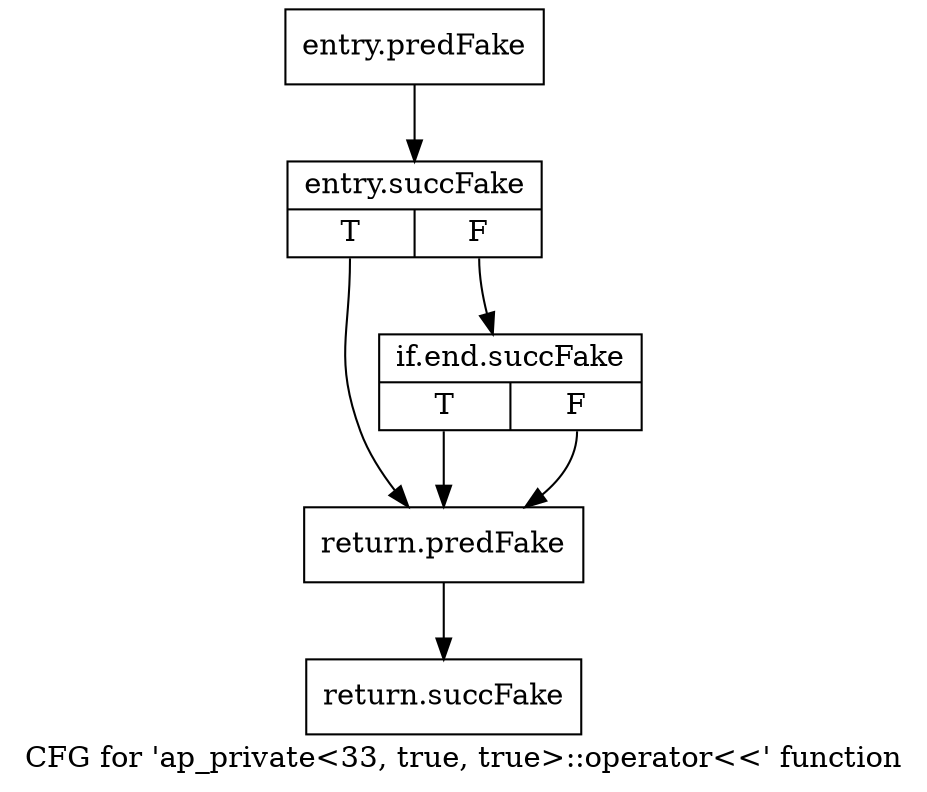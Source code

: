 digraph "CFG for 'ap_private\<33, true, true\>::operator\<\<' function" {
	label="CFG for 'ap_private\<33, true, true\>::operator\<\<' function";

	Node0x5a00c20 [shape=record,filename="",linenumber="",label="{entry.predFake}"];
	Node0x5a00c20 -> Node0x5add370[ callList="" memoryops="" filename="/home/omerfaruk/tools/Xilinx/Vitis_HLS/2023.2/include/etc/ap_private.h" execusionnum="0"];
	Node0x5add370 [shape=record,filename="/home/omerfaruk/tools/Xilinx/Vitis_HLS/2023.2/include/etc/ap_private.h",linenumber="2622",label="{entry.succFake|{<s0>T|<s1>F}}"];
	Node0x5add370:s0 -> Node0x5a02f80[ callList="" memoryops="" filename="/home/omerfaruk/tools/Xilinx/Vitis_HLS/2023.2/include/etc/ap_private.h" execusionnum="0"];
	Node0x5add370:s1 -> Node0x5add830[ callList="" memoryops="" filename="/home/omerfaruk/tools/Xilinx/Vitis_HLS/2023.2/include/etc/ap_private.h" execusionnum="0"];
	Node0x5add830 [shape=record,filename="/home/omerfaruk/tools/Xilinx/Vitis_HLS/2023.2/include/etc/ap_private.h",linenumber="2622",label="{if.end.succFake|{<s0>T|<s1>F}}"];
	Node0x5add830:s0 -> Node0x5a02f80[ callList="" memoryops="" filename="/home/omerfaruk/tools/Xilinx/Vitis_HLS/2023.2/include/etc/ap_private.h" execusionnum="0"];
	Node0x5add830:s1 -> Node0x5a02f80[ callList="" memoryops="" filename="/home/omerfaruk/tools/Xilinx/Vitis_HLS/2023.2/include/etc/ap_private.h" execusionnum="0"];
	Node0x5a02f80 [shape=record,filename="/home/omerfaruk/tools/Xilinx/Vitis_HLS/2023.2/include/etc/ap_private.h",linenumber="2622",label="{return.predFake}"];
	Node0x5a02f80 -> Node0x5add530[ callList="" memoryops="" filename="/home/omerfaruk/tools/Xilinx/Vitis_HLS/2023.2/include/etc/ap_private.h" execusionnum="0"];
	Node0x5add530 [shape=record,filename="/home/omerfaruk/tools/Xilinx/Vitis_HLS/2023.2/include/etc/ap_private.h",linenumber="2622",label="{return.succFake}"];
}
